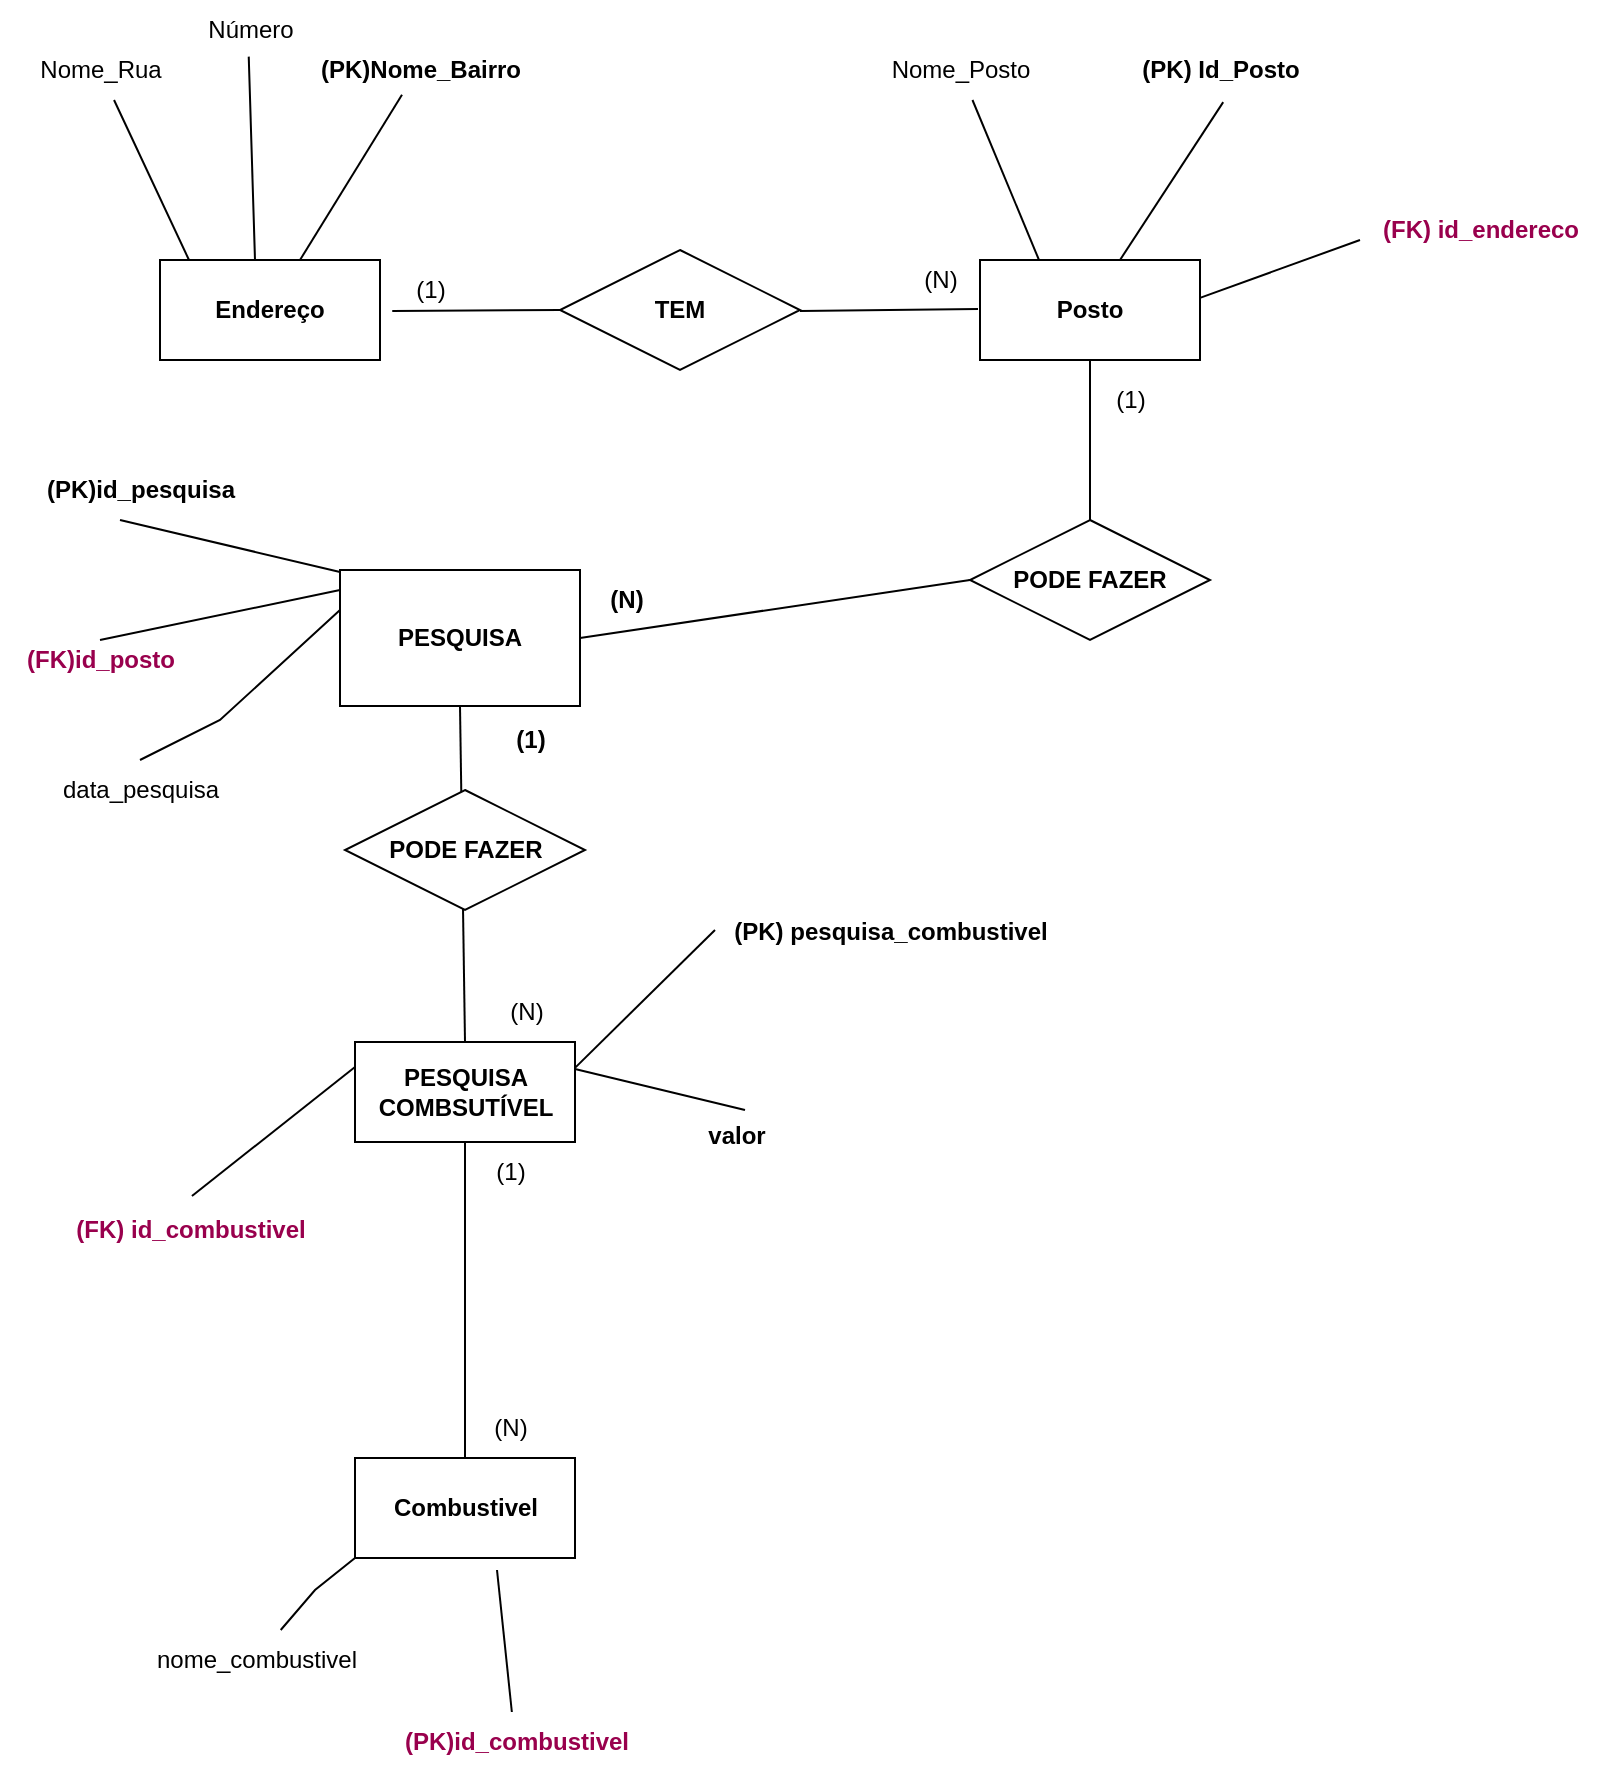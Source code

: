 <mxfile version="26.1.1">
  <diagram name="Page-1" id="74e2e168-ea6b-b213-b513-2b3c1d86103e">
    <mxGraphModel dx="712" dy="835" grid="1" gridSize="10" guides="1" tooltips="1" connect="1" arrows="1" fold="1" page="1" pageScale="1" pageWidth="1100" pageHeight="850" background="none" math="0" shadow="0">
      <root>
        <mxCell id="0" />
        <mxCell id="1" parent="0" />
        <mxCell id="GawfQYYiUHtOzJbY6oql-2" value="&lt;b&gt;Endereço&lt;/b&gt;" style="html=1;whiteSpace=wrap;" parent="1" vertex="1">
          <mxGeometry x="170" y="200" width="110" height="50" as="geometry" />
        </mxCell>
        <mxCell id="GawfQYYiUHtOzJbY6oql-3" value="" style="endArrow=none;html=1;rounded=0;entryX=0.425;entryY=0.913;entryDx=0;entryDy=0;entryPerimeter=0;" parent="1" target="GawfQYYiUHtOzJbY6oql-4" edge="1">
          <mxGeometry width="50" height="50" relative="1" as="geometry">
            <mxPoint x="240" y="200" as="sourcePoint" />
            <mxPoint x="290" y="150" as="targetPoint" />
          </mxGeometry>
        </mxCell>
        <mxCell id="GawfQYYiUHtOzJbY6oql-4" value="&lt;b&gt;&lt;font style=&quot;color: light-dark(rgb(0, 0, 0), rgb(153, 0, 77));&quot;&gt;(PK)Nome_Bairro&lt;/font&gt;&lt;/b&gt;" style="text;html=1;align=center;verticalAlign=middle;resizable=0;points=[];autosize=1;strokeColor=none;fillColor=none;" parent="1" vertex="1">
          <mxGeometry x="240" y="90" width="120" height="30" as="geometry" />
        </mxCell>
        <mxCell id="GawfQYYiUHtOzJbY6oql-5" value="" style="endArrow=none;html=1;rounded=0;" parent="1" target="GawfQYYiUHtOzJbY6oql-6" edge="1">
          <mxGeometry width="50" height="50" relative="1" as="geometry">
            <mxPoint x="184.5" y="200" as="sourcePoint" />
            <mxPoint x="140" y="120" as="targetPoint" />
          </mxGeometry>
        </mxCell>
        <mxCell id="GawfQYYiUHtOzJbY6oql-6" value="Nome_Rua" style="text;html=1;align=center;verticalAlign=middle;resizable=0;points=[];autosize=1;strokeColor=none;fillColor=none;" parent="1" vertex="1">
          <mxGeometry x="100" y="90" width="80" height="30" as="geometry" />
        </mxCell>
        <mxCell id="GawfQYYiUHtOzJbY6oql-8" value="" style="endArrow=none;html=1;rounded=0;entryX=0.491;entryY=0.944;entryDx=0;entryDy=0;entryPerimeter=0;" parent="1" target="GawfQYYiUHtOzJbY6oql-9" edge="1">
          <mxGeometry width="50" height="50" relative="1" as="geometry">
            <mxPoint x="217.5" y="200" as="sourcePoint" />
            <mxPoint x="218" y="120" as="targetPoint" />
          </mxGeometry>
        </mxCell>
        <mxCell id="GawfQYYiUHtOzJbY6oql-9" value="Número" style="text;html=1;align=center;verticalAlign=middle;resizable=0;points=[];autosize=1;strokeColor=none;fillColor=none;" parent="1" vertex="1">
          <mxGeometry x="180" y="70" width="70" height="30" as="geometry" />
        </mxCell>
        <mxCell id="GawfQYYiUHtOzJbY6oql-12" value="&lt;b&gt;TEM&lt;/b&gt;" style="shape=rhombus;perimeter=rhombusPerimeter;whiteSpace=wrap;html=1;align=center;" parent="1" vertex="1">
          <mxGeometry x="370" y="195" width="120" height="60" as="geometry" />
        </mxCell>
        <mxCell id="GawfQYYiUHtOzJbY6oql-15" value="&lt;b&gt;Posto&lt;/b&gt;" style="whiteSpace=wrap;html=1;align=center;" parent="1" vertex="1">
          <mxGeometry x="580" y="200" width="110" height="50" as="geometry" />
        </mxCell>
        <mxCell id="GawfQYYiUHtOzJbY6oql-19" value="" style="endArrow=none;html=1;rounded=0;entryX=0.466;entryY=1.036;entryDx=0;entryDy=0;entryPerimeter=0;" parent="1" edge="1">
          <mxGeometry width="50" height="50" relative="1" as="geometry">
            <mxPoint x="650" y="200" as="sourcePoint" />
            <mxPoint x="701.6" y="121.08" as="targetPoint" />
          </mxGeometry>
        </mxCell>
        <mxCell id="GawfQYYiUHtOzJbY6oql-20" value="&lt;b&gt;&lt;font style=&quot;color: light-dark(rgb(0, 0, 0), rgb(153, 0, 77));&quot;&gt;(PK) Id_Posto&lt;/font&gt;&lt;/b&gt;" style="text;html=1;align=center;verticalAlign=middle;resizable=0;points=[];autosize=1;strokeColor=none;fillColor=none;" parent="1" vertex="1">
          <mxGeometry x="650" y="90" width="100" height="30" as="geometry" />
        </mxCell>
        <mxCell id="GawfQYYiUHtOzJbY6oql-21" value="" style="endArrow=none;html=1;rounded=0;" parent="1" target="GawfQYYiUHtOzJbY6oql-22" edge="1">
          <mxGeometry width="50" height="50" relative="1" as="geometry">
            <mxPoint x="609.5" y="200" as="sourcePoint" />
            <mxPoint x="580" y="120" as="targetPoint" />
          </mxGeometry>
        </mxCell>
        <mxCell id="GawfQYYiUHtOzJbY6oql-22" value="Nome_Posto" style="text;html=1;align=center;verticalAlign=middle;resizable=0;points=[];autosize=1;strokeColor=none;fillColor=none;" parent="1" vertex="1">
          <mxGeometry x="525" y="90" width="90" height="30" as="geometry" />
        </mxCell>
        <mxCell id="GawfQYYiUHtOzJbY6oql-23" value="(1)" style="text;html=1;align=center;verticalAlign=middle;resizable=0;points=[];autosize=1;strokeColor=none;fillColor=none;" parent="1" vertex="1">
          <mxGeometry x="285" y="200" width="40" height="30" as="geometry" />
        </mxCell>
        <mxCell id="GawfQYYiUHtOzJbY6oql-26" value="&lt;b&gt;PODE FAZER&lt;/b&gt;" style="shape=rhombus;perimeter=rhombusPerimeter;whiteSpace=wrap;html=1;align=center;" parent="1" vertex="1">
          <mxGeometry x="575" y="330" width="120" height="60" as="geometry" />
        </mxCell>
        <mxCell id="GawfQYYiUHtOzJbY6oql-28" value="&lt;b&gt;PESQUISA COMBSUTÍVEL&lt;/b&gt;" style="whiteSpace=wrap;html=1;align=center;" parent="1" vertex="1">
          <mxGeometry x="267.5" y="591" width="110" height="50" as="geometry" />
        </mxCell>
        <mxCell id="GawfQYYiUHtOzJbY6oql-30" value="(1)" style="text;html=1;align=center;verticalAlign=middle;resizable=0;points=[];autosize=1;strokeColor=none;fillColor=none;" parent="1" vertex="1">
          <mxGeometry x="635" y="255" width="40" height="30" as="geometry" />
        </mxCell>
        <mxCell id="GawfQYYiUHtOzJbY6oql-31" value="" style="endArrow=none;html=1;rounded=0;" parent="1" edge="1">
          <mxGeometry width="50" height="50" relative="1" as="geometry">
            <mxPoint x="377.5" y="603.92" as="sourcePoint" />
            <mxPoint x="447.5" y="535" as="targetPoint" />
          </mxGeometry>
        </mxCell>
        <mxCell id="GawfQYYiUHtOzJbY6oql-32" value="(N)" style="text;html=1;align=center;verticalAlign=middle;resizable=0;points=[];autosize=1;strokeColor=none;fillColor=none;" parent="1" vertex="1">
          <mxGeometry x="332.5" y="561" width="40" height="30" as="geometry" />
        </mxCell>
        <mxCell id="GawfQYYiUHtOzJbY6oql-33" value="&lt;b&gt;&lt;font style=&quot;color: light-dark(rgb(0, 0, 0), rgb(153, 0, 77));&quot;&gt;(PK) pesquisa_combustivel&lt;/font&gt;&lt;/b&gt;" style="text;html=1;align=center;verticalAlign=middle;resizable=0;points=[];autosize=1;strokeColor=none;fillColor=none;" parent="1" vertex="1">
          <mxGeometry x="445" y="521" width="180" height="30" as="geometry" />
        </mxCell>
        <mxCell id="GawfQYYiUHtOzJbY6oql-35" value="" style="endArrow=none;html=1;rounded=0;" parent="1" edge="1">
          <mxGeometry width="50" height="50" relative="1" as="geometry">
            <mxPoint x="377.5" y="604.46" as="sourcePoint" />
            <mxPoint x="462.5" y="625" as="targetPoint" />
          </mxGeometry>
        </mxCell>
        <mxCell id="GawfQYYiUHtOzJbY6oql-36" value="&lt;b&gt;valor&lt;/b&gt;" style="text;html=1;align=center;verticalAlign=middle;resizable=0;points=[];autosize=1;strokeColor=none;fillColor=none;" parent="1" vertex="1">
          <mxGeometry x="432.5" y="623" width="50" height="30" as="geometry" />
        </mxCell>
        <mxCell id="GawfQYYiUHtOzJbY6oql-38" value="&lt;b&gt;PESQUISA&lt;/b&gt;" style="whiteSpace=wrap;html=1;align=center;" parent="1" vertex="1">
          <mxGeometry x="260" y="355" width="120" height="68" as="geometry" />
        </mxCell>
        <mxCell id="GawfQYYiUHtOzJbY6oql-39" value="" style="endArrow=none;html=1;rounded=0;entryX=0.425;entryY=0.913;entryDx=0;entryDy=0;entryPerimeter=0;" parent="1" edge="1">
          <mxGeometry width="50" height="50" relative="1" as="geometry">
            <mxPoint x="150" y="330" as="sourcePoint" />
            <mxPoint x="260" y="356" as="targetPoint" />
          </mxGeometry>
        </mxCell>
        <mxCell id="GawfQYYiUHtOzJbY6oql-40" value="" style="endArrow=none;html=1;rounded=0;entryX=0.425;entryY=0.913;entryDx=0;entryDy=0;entryPerimeter=0;" parent="1" edge="1">
          <mxGeometry width="50" height="50" relative="1" as="geometry">
            <mxPoint x="140" y="390" as="sourcePoint" />
            <mxPoint x="260" y="365" as="targetPoint" />
          </mxGeometry>
        </mxCell>
        <mxCell id="GawfQYYiUHtOzJbY6oql-41" value="" style="endArrow=none;html=1;rounded=0;entryX=0.425;entryY=0.913;entryDx=0;entryDy=0;entryPerimeter=0;" parent="1" edge="1">
          <mxGeometry width="50" height="50" relative="1" as="geometry">
            <mxPoint x="160" y="450" as="sourcePoint" />
            <mxPoint x="260" y="375" as="targetPoint" />
            <Array as="points">
              <mxPoint x="200" y="430" />
            </Array>
          </mxGeometry>
        </mxCell>
        <mxCell id="GawfQYYiUHtOzJbY6oql-43" value="&lt;b&gt;&lt;font style=&quot;color: light-dark(rgb(0, 0, 0), rgb(153, 0, 77));&quot;&gt;(PK)id_pesquisa&lt;/font&gt;&lt;/b&gt;" style="text;html=1;align=center;verticalAlign=middle;resizable=0;points=[];autosize=1;strokeColor=none;fillColor=none;" parent="1" vertex="1">
          <mxGeometry x="100" y="300" width="120" height="30" as="geometry" />
        </mxCell>
        <mxCell id="GawfQYYiUHtOzJbY6oql-45" value="data_pesquisa" style="text;html=1;align=center;verticalAlign=middle;resizable=0;points=[];autosize=1;strokeColor=none;fillColor=none;" parent="1" vertex="1">
          <mxGeometry x="110" y="450" width="100" height="30" as="geometry" />
        </mxCell>
        <mxCell id="GawfQYYiUHtOzJbY6oql-49" value="&lt;b&gt;(N)&lt;/b&gt;" style="text;html=1;align=center;verticalAlign=middle;resizable=0;points=[];autosize=1;strokeColor=none;fillColor=none;" parent="1" vertex="1">
          <mxGeometry x="382.5" y="355" width="40" height="30" as="geometry" />
        </mxCell>
        <mxCell id="F0ga9G1TQXhSCBJtLVwH-3" value="" style="endArrow=none;html=1;rounded=0;entryX=0;entryY=0.5;entryDx=0;entryDy=0;exitX=0.028;exitY=0.852;exitDx=0;exitDy=0;exitPerimeter=0;" parent="1" source="GawfQYYiUHtOzJbY6oql-23" target="GawfQYYiUHtOzJbY6oql-12" edge="1">
          <mxGeometry width="50" height="50" relative="1" as="geometry">
            <mxPoint x="280" y="230" as="sourcePoint" />
            <mxPoint x="330" y="180" as="targetPoint" />
          </mxGeometry>
        </mxCell>
        <mxCell id="F0ga9G1TQXhSCBJtLVwH-4" value="" style="endArrow=none;html=1;rounded=0;entryX=0;entryY=0.5;entryDx=0;entryDy=0;exitX=0.028;exitY=0.852;exitDx=0;exitDy=0;exitPerimeter=0;" parent="1" edge="1">
          <mxGeometry width="50" height="50" relative="1" as="geometry">
            <mxPoint x="490" y="225.5" as="sourcePoint" />
            <mxPoint x="579" y="224.5" as="targetPoint" />
          </mxGeometry>
        </mxCell>
        <mxCell id="F0ga9G1TQXhSCBJtLVwH-5" value="" style="endArrow=none;html=1;rounded=0;entryX=0.5;entryY=0;entryDx=0;entryDy=0;exitX=0.5;exitY=1;exitDx=0;exitDy=0;" parent="1" source="GawfQYYiUHtOzJbY6oql-15" target="GawfQYYiUHtOzJbY6oql-26" edge="1">
          <mxGeometry width="50" height="50" relative="1" as="geometry">
            <mxPoint x="570" y="285" as="sourcePoint" />
            <mxPoint x="659" y="284" as="targetPoint" />
          </mxGeometry>
        </mxCell>
        <mxCell id="F0ga9G1TQXhSCBJtLVwH-13" value="" style="endArrow=none;html=1;rounded=0;exitX=1;exitY=0.5;exitDx=0;exitDy=0;entryX=0;entryY=0.5;entryDx=0;entryDy=0;" parent="1" source="GawfQYYiUHtOzJbY6oql-38" target="GawfQYYiUHtOzJbY6oql-26" edge="1">
          <mxGeometry width="50" height="50" relative="1" as="geometry">
            <mxPoint x="380" y="388" as="sourcePoint" />
            <mxPoint x="410" y="389" as="targetPoint" />
          </mxGeometry>
        </mxCell>
        <mxCell id="133wZgJgqL4NfVruzGtk-12" value="&lt;b&gt;Combustivel&lt;/b&gt;" style="html=1;whiteSpace=wrap;" vertex="1" parent="1">
          <mxGeometry x="267.5" y="799" width="110" height="50" as="geometry" />
        </mxCell>
        <mxCell id="133wZgJgqL4NfVruzGtk-13" value="" style="endArrow=none;html=1;rounded=0;" edge="1" parent="1" target="133wZgJgqL4NfVruzGtk-14">
          <mxGeometry width="50" height="50" relative="1" as="geometry">
            <mxPoint x="338.5" y="855" as="sourcePoint" />
            <mxPoint x="387.5" y="749" as="targetPoint" />
          </mxGeometry>
        </mxCell>
        <mxCell id="133wZgJgqL4NfVruzGtk-14" value="&lt;font color=&quot;#99004d&quot;&gt;&lt;b&gt;(PK)id_combustivel&lt;/b&gt;&lt;/font&gt;" style="text;html=1;align=center;verticalAlign=middle;resizable=0;points=[];autosize=1;strokeColor=none;fillColor=none;" vertex="1" parent="1">
          <mxGeometry x="277.5" y="926" width="140" height="30" as="geometry" />
        </mxCell>
        <mxCell id="133wZgJgqL4NfVruzGtk-15" value="" style="endArrow=none;html=1;rounded=0;exitX=0;exitY=1;exitDx=0;exitDy=0;" edge="1" parent="1" target="133wZgJgqL4NfVruzGtk-16" source="133wZgJgqL4NfVruzGtk-12">
          <mxGeometry width="50" height="50" relative="1" as="geometry">
            <mxPoint x="282" y="799" as="sourcePoint" />
            <mxPoint x="237.5" y="719" as="targetPoint" />
            <Array as="points">
              <mxPoint x="247.5" y="865" />
            </Array>
          </mxGeometry>
        </mxCell>
        <mxCell id="133wZgJgqL4NfVruzGtk-16" value="nome_combustivel" style="text;html=1;align=center;verticalAlign=middle;resizable=0;points=[];autosize=1;strokeColor=none;fillColor=none;" vertex="1" parent="1">
          <mxGeometry x="157.5" y="885" width="120" height="30" as="geometry" />
        </mxCell>
        <mxCell id="133wZgJgqL4NfVruzGtk-21" value="" style="endArrow=none;html=1;rounded=0;" edge="1" parent="1">
          <mxGeometry width="50" height="50" relative="1" as="geometry">
            <mxPoint x="690" y="218.92" as="sourcePoint" />
            <mxPoint x="770" y="190" as="targetPoint" />
          </mxGeometry>
        </mxCell>
        <mxCell id="133wZgJgqL4NfVruzGtk-22" value="&lt;font color=&quot;#99004d&quot;&gt;&lt;b&gt;(FK) id_endereco&lt;/b&gt;&lt;/font&gt;" style="text;html=1;align=center;verticalAlign=middle;resizable=0;points=[];autosize=1;strokeColor=none;fillColor=none;" vertex="1" parent="1">
          <mxGeometry x="770" y="170" width="120" height="30" as="geometry" />
        </mxCell>
        <mxCell id="133wZgJgqL4NfVruzGtk-25" value="&lt;font color=&quot;#99004d&quot;&gt;&lt;b&gt;(FK) id_combustivel&lt;/b&gt;&lt;/font&gt;" style="text;html=1;align=center;verticalAlign=middle;resizable=0;points=[];autosize=1;strokeColor=none;fillColor=none;" vertex="1" parent="1">
          <mxGeometry x="115" y="670" width="140" height="30" as="geometry" />
        </mxCell>
        <mxCell id="133wZgJgqL4NfVruzGtk-27" value="" style="endArrow=none;html=1;rounded=0;entryX=0.5;entryY=1;entryDx=0;entryDy=0;exitX=0.5;exitY=0;exitDx=0;exitDy=0;" edge="1" parent="1" source="GawfQYYiUHtOzJbY6oql-28" target="GawfQYYiUHtOzJbY6oql-38">
          <mxGeometry width="50" height="50" relative="1" as="geometry">
            <mxPoint x="330" y="530" as="sourcePoint" />
            <mxPoint x="435" y="440" as="targetPoint" />
          </mxGeometry>
        </mxCell>
        <mxCell id="133wZgJgqL4NfVruzGtk-28" value="" style="endArrow=none;html=1;rounded=0;entryX=0.5;entryY=1;entryDx=0;entryDy=0;" edge="1" parent="1" source="133wZgJgqL4NfVruzGtk-12">
          <mxGeometry width="50" height="50" relative="1" as="geometry">
            <mxPoint x="337.5" y="753" as="sourcePoint" />
            <mxPoint x="322.5" y="641" as="targetPoint" />
          </mxGeometry>
        </mxCell>
        <mxCell id="133wZgJgqL4NfVruzGtk-30" value="&lt;b&gt;PODE FAZER&lt;/b&gt;" style="shape=rhombus;perimeter=rhombusPerimeter;whiteSpace=wrap;html=1;align=center;" vertex="1" parent="1">
          <mxGeometry x="262.5" y="465" width="120" height="60" as="geometry" />
        </mxCell>
        <mxCell id="133wZgJgqL4NfVruzGtk-31" value="" style="endArrow=none;html=1;rounded=0;exitX=0.507;exitY=-0.067;exitDx=0;exitDy=0;exitPerimeter=0;" edge="1" parent="1" source="133wZgJgqL4NfVruzGtk-25">
          <mxGeometry width="50" height="50" relative="1" as="geometry">
            <mxPoint x="197.5" y="672.46" as="sourcePoint" />
            <mxPoint x="267.5" y="603.54" as="targetPoint" />
          </mxGeometry>
        </mxCell>
        <mxCell id="133wZgJgqL4NfVruzGtk-32" value="&lt;font color=&quot;#99004d&quot;&gt;&lt;b&gt;(FK)id_posto&lt;/b&gt;&lt;/font&gt;" style="text;html=1;align=center;verticalAlign=middle;resizable=0;points=[];autosize=1;strokeColor=none;fillColor=none;" vertex="1" parent="1">
          <mxGeometry x="90" y="385" width="100" height="30" as="geometry" />
        </mxCell>
        <mxCell id="133wZgJgqL4NfVruzGtk-33" value="&lt;b&gt;(1)&lt;/b&gt;" style="text;html=1;align=center;verticalAlign=middle;resizable=0;points=[];autosize=1;strokeColor=none;fillColor=none;" vertex="1" parent="1">
          <mxGeometry x="335" y="425" width="40" height="30" as="geometry" />
        </mxCell>
        <mxCell id="133wZgJgqL4NfVruzGtk-34" value="(N)" style="text;html=1;align=center;verticalAlign=middle;resizable=0;points=[];autosize=1;strokeColor=none;fillColor=none;" vertex="1" parent="1">
          <mxGeometry x="540" y="195" width="40" height="30" as="geometry" />
        </mxCell>
        <mxCell id="133wZgJgqL4NfVruzGtk-35" value="(1)" style="text;html=1;align=center;verticalAlign=middle;resizable=0;points=[];autosize=1;strokeColor=none;fillColor=none;" vertex="1" parent="1">
          <mxGeometry x="325" y="641" width="40" height="30" as="geometry" />
        </mxCell>
        <mxCell id="133wZgJgqL4NfVruzGtk-36" value="(N)" style="text;html=1;align=center;verticalAlign=middle;resizable=0;points=[];autosize=1;strokeColor=none;fillColor=none;" vertex="1" parent="1">
          <mxGeometry x="325" y="769" width="40" height="30" as="geometry" />
        </mxCell>
      </root>
    </mxGraphModel>
  </diagram>
</mxfile>
